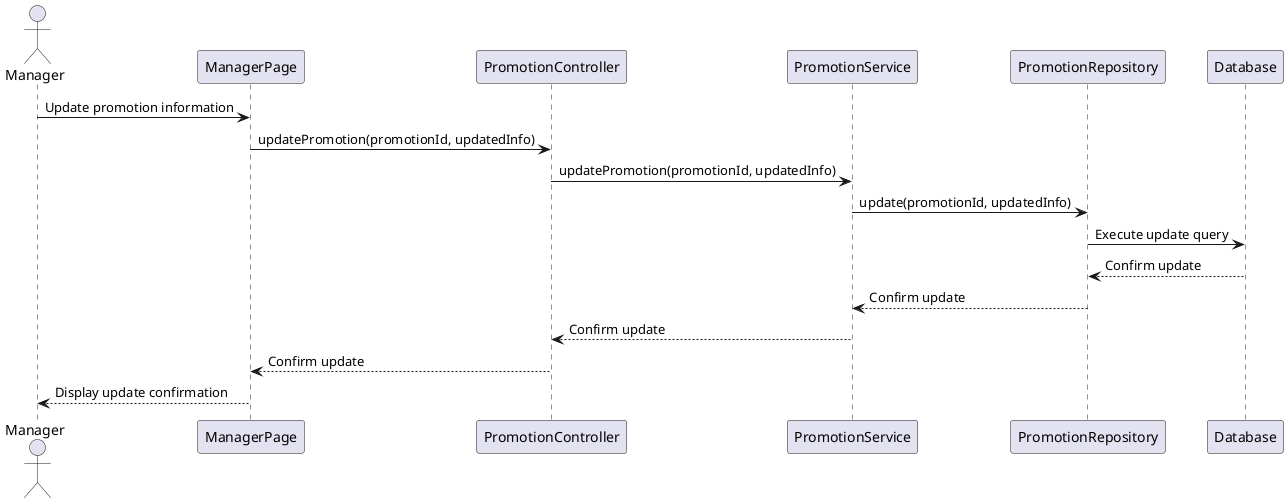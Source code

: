 @startuml
actor Manager

Manager -> ManagerPage: Update promotion information
ManagerPage -> PromotionController: updatePromotion(promotionId, updatedInfo)
PromotionController -> PromotionService: updatePromotion(promotionId, updatedInfo)
PromotionService -> PromotionRepository: update(promotionId, updatedInfo)
PromotionRepository -> Database: Execute update query
Database --> PromotionRepository: Confirm update
PromotionRepository --> PromotionService: Confirm update
PromotionService --> PromotionController: Confirm update
PromotionController --> ManagerPage: Confirm update
ManagerPage --> Manager: Display update confirmation
@enduml
